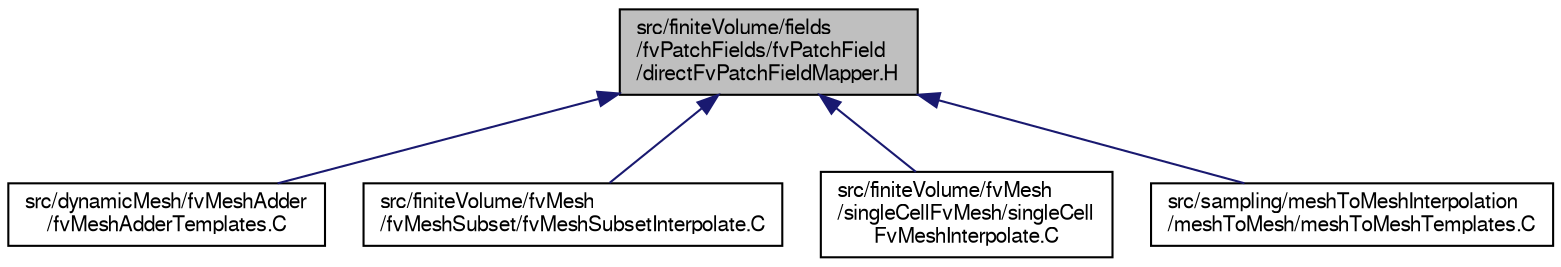 digraph "src/finiteVolume/fields/fvPatchFields/fvPatchField/directFvPatchFieldMapper.H"
{
  bgcolor="transparent";
  edge [fontname="FreeSans",fontsize="10",labelfontname="FreeSans",labelfontsize="10"];
  node [fontname="FreeSans",fontsize="10",shape=record];
  Node101 [label="src/finiteVolume/fields\l/fvPatchFields/fvPatchField\l/directFvPatchFieldMapper.H",height=0.2,width=0.4,color="black", fillcolor="grey75", style="filled", fontcolor="black"];
  Node101 -> Node102 [dir="back",color="midnightblue",fontsize="10",style="solid",fontname="FreeSans"];
  Node102 [label="src/dynamicMesh/fvMeshAdder\l/fvMeshAdderTemplates.C",height=0.2,width=0.4,color="black",URL="$a00413.html"];
  Node101 -> Node103 [dir="back",color="midnightblue",fontsize="10",style="solid",fontname="FreeSans"];
  Node103 [label="src/finiteVolume/fvMesh\l/fvMeshSubset/fvMeshSubsetInterpolate.C",height=0.2,width=0.4,color="black",URL="$a03566.html"];
  Node101 -> Node104 [dir="back",color="midnightblue",fontsize="10",style="solid",fontname="FreeSans"];
  Node104 [label="src/finiteVolume/fvMesh\l/singleCellFvMesh/singleCell\lFvMeshInterpolate.C",height=0.2,width=0.4,color="black",URL="$a03707.html"];
  Node101 -> Node105 [dir="back",color="midnightblue",fontsize="10",style="solid",fontname="FreeSans"];
  Node105 [label="src/sampling/meshToMeshInterpolation\l/meshToMesh/meshToMeshTemplates.C",height=0.2,width=0.4,color="black",URL="$a14564.html"];
}
